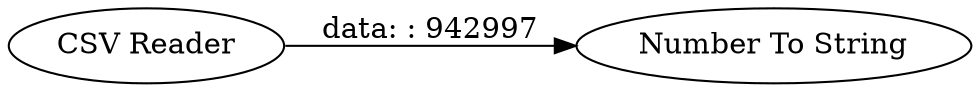 digraph {
	"2722977108280904940_2" [label="Number To String"]
	"2722977108280904940_1" [label="CSV Reader"]
	"2722977108280904940_1" -> "2722977108280904940_2" [label="data: : 942997"]
	rankdir=LR
}
